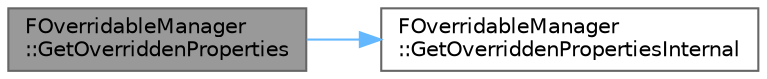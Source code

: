 digraph "FOverridableManager::GetOverriddenProperties"
{
 // INTERACTIVE_SVG=YES
 // LATEX_PDF_SIZE
  bgcolor="transparent";
  edge [fontname=Helvetica,fontsize=10,labelfontname=Helvetica,labelfontsize=10];
  node [fontname=Helvetica,fontsize=10,shape=box,height=0.2,width=0.4];
  rankdir="LR";
  Node1 [id="Node000001",label="FOverridableManager\l::GetOverriddenProperties",height=0.2,width=0.4,color="gray40", fillcolor="grey60", style="filled", fontcolor="black",tooltip="Retrieve the overridden properties for the specified object."];
  Node1 -> Node2 [id="edge1_Node000001_Node000002",color="steelblue1",style="solid",tooltip=" "];
  Node2 [id="Node000002",label="FOverridableManager\l::GetOverriddenPropertiesInternal",height=0.2,width=0.4,color="grey40", fillcolor="white", style="filled",URL="$db/df3/classFOverridableManager.html#a4ba2bf4a610b2185ac513c2bca9ee428",tooltip=" "];
}
